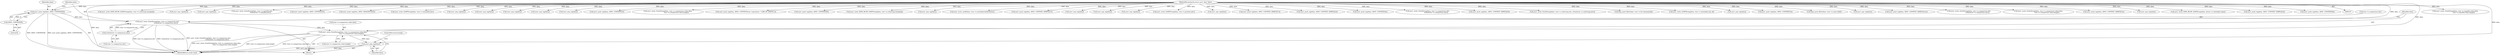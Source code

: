digraph "1_samba_530d50a1abdcdf4d1775652d4c456c1274d83d8d_1@API" {
"1000510" [label="(Call,asn1_write_OctetString(data, tree->u.comparison.value.data,\n                                     tree->u.comparison.value.length))"];
"1000493" [label="(Call,asn1_write_OctetString(data, tree->u.comparison.attr,\n                                     strlen(tree->u.comparison.attr)))"];
"1000489" [label="(Call,asn1_push_tag(data, ASN1_CONTEXT(8)))"];
"1000108" [label="(MethodParameterIn,struct asn1_data *data)"];
"1000491" [label="(Call,ASN1_CONTEXT(8))"];
"1000502" [label="(Call,strlen(tree->u.comparison.attr))"];
"1000530" [label="(Call,asn1_pop_tag(data))"];
"1000209" [label="(Call,asn1_write_OctetString(data, tree->u.equality.value.data,\n                                     tree->u.equality.value.length))"];
"1000493" [label="(Call,asn1_write_OctetString(data, tree->u.comparison.attr,\n                                     strlen(tree->u.comparison.attr)))"];
"1000116" [label="(Block,)"];
"1000294" [label="(Call,asn1_write_DATA_BLOB_LDAPString(data, tree->u.substring.chunks[i]))"];
"1000560" [label="(Call,asn1_pop_tag(data))"];
"1000464" [label="(Call,asn1_pop_tag(data))"];
"1000532" [label="(ControlStructure,break;)"];
"1000192" [label="(Call,asn1_write_OctetString(data, tree->u.equality.attr,\n                                     strlen(tree->u.equality.attr)))"];
"1000378" [label="(Call,asn1_push_tag(data, ASN1_CONTEXT(5)))"];
"1000254" [label="(Call,asn1_push_tag(data, ASN1_SEQUENCE(0)))"];
"1000575" [label="(Call,asn1_write_LDAPString(data, tree->u.extended.attr))"];
"1000491" [label="(Call,ASN1_CONTEXT(8))"];
"1000372" [label="(Call,asn1_pop_tag(data))"];
"1000584" [label="(Call,asn1_pop_tag(data))"];
"1000600" [label="(Call,asn1_pop_tag(data))"];
"1000184" [label="(Call,asn1_pop_tag(data))"];
"1000368" [label="(Call,asn1_pop_tag(data))"];
"1000492" [label="(Literal,8)"];
"1000166" [label="(Call,asn1_push_tag(data, ASN1_CONTEXT(2)))"];
"1000399" [label="(Call,asn1_write_OctetString(data, tree->u.comparison.value.data,\n                                     tree->u.comparison.value.length))"];
"1000119" [label="(Call,asn1_push_tag(data, ASN1_CONTEXT(tree->operation==LDB_OP_AND?0:1)))"];
"1000534" [label="(Call,asn1_push_tag(data, ASN1_CONTEXT(9)))"];
"1000521" [label="(Call,tree->u.comparison.value.length)"];
"1000357" [label="(Call,asn1_write_DATA_BLOB_LDAPString(data, tree->u.substring.chunks[i]))"];
"1000503" [label="(Call,tree->u.comparison.attr)"];
"1000162" [label="(Call,asn1_pop_tag(data))"];
"1000489" [label="(Call,asn1_push_tag(data, ASN1_CONTEXT(8)))"];
"1000606" [label="(Call,asn1_write_uint8(data, tree->u.extended.dnAttributes))"];
"1000531" [label="(Identifier,data)"];
"1000547" [label="(Call,asn1_push_tag(data, ASN1_CONTEXT_SIMPLE(1)))"];
"1000108" [label="(MethodParameterIn,struct asn1_data *data)"];
"1000419" [label="(Call,asn1_pop_tag(data))"];
"1000510" [label="(Call,asn1_write_OctetString(data, tree->u.comparison.value.data,\n                                     tree->u.comparison.value.length))"];
"1000615" [label="(Call,asn1_pop_tag(data))"];
"1000229" [label="(Call,asn1_pop_tag(data))"];
"1000472" [label="(Call,asn1_write_LDAPString(data, tree->u.present.attr))"];
"1000374" [label="(Call,asn1_pop_tag(data))"];
"1000468" [label="(Call,asn1_push_tag(data, ASN1_CONTEXT_SIMPLE(7)))"];
"1000571" [label="(Call,asn1_push_tag(data, ASN1_CONTEXT_SIMPLE(2)))"];
"1000233" [label="(Call,asn1_push_tag(data, ASN1_CONTEXT(4)))"];
"1000382" [label="(Call,asn1_write_OctetString(data, tree->u.comparison.attr,\n                                     strlen(tree->u.comparison.attr)))"];
"1000290" [label="(Call,asn1_push_tag(data, ASN1_CONTEXT_SIMPLE(0)))"];
"1000494" [label="(Identifier,data)"];
"1000490" [label="(Identifier,data)"];
"1000237" [label="(Call,asn1_write_OctetString(data, tree->u.substring.attr, strlen(tree->u.substring.attr)))"];
"1000502" [label="(Call,strlen(tree->u.comparison.attr))"];
"1000148" [label="(Call,ldap_push_filter(data, tree->u.list.elements[i]))"];
"1000551" [label="(Call,asn1_write_LDAPString(data, tree->u.extended.rule_id))"];
"1000530" [label="(Call,asn1_pop_tag(data))"];
"1000511" [label="(Identifier,data)"];
"1000617" [label="(Call,asn1_pop_tag(data))"];
"1000495" [label="(Call,tree->u.comparison.attr)"];
"1000188" [label="(Call,asn1_push_tag(data, ASN1_CONTEXT(3)))"];
"1000172" [label="(Call,ldap_push_filter(data, tree->u.isnot.child))"];
"1000305" [label="(Call,asn1_pop_tag(data))"];
"1000353" [label="(Call,asn1_push_tag(data, ASN1_CONTEXT_SIMPLE(ctx)))"];
"1000427" [label="(Call,asn1_write_OctetString(data, tree->u.comparison.attr,\n                                     strlen(tree->u.comparison.attr)))"];
"1000444" [label="(Call,asn1_write_OctetString(data, tree->u.comparison.value.data,\n                                     tree->u.comparison.value.length))"];
"1000586" [label="(Call,asn1_push_tag(data, ASN1_CONTEXT_SIMPLE(3)))"];
"1000481" [label="(Call,asn1_pop_tag(data))"];
"1000628" [label="(MethodReturn,static bool)"];
"1000590" [label="(Call,asn1_write_DATA_BLOB_LDAPString(data, &tree->u.extended.value))"];
"1000602" [label="(Call,asn1_push_tag(data, ASN1_CONTEXT_SIMPLE(4)))"];
"1000512" [label="(Call,tree->u.comparison.value.data)"];
"1000423" [label="(Call,asn1_push_tag(data, ASN1_CONTEXT(6)))"];
"1000510" -> "1000116"  [label="AST: "];
"1000510" -> "1000521"  [label="CFG: "];
"1000511" -> "1000510"  [label="AST: "];
"1000512" -> "1000510"  [label="AST: "];
"1000521" -> "1000510"  [label="AST: "];
"1000531" -> "1000510"  [label="CFG: "];
"1000510" -> "1000628"  [label="DDG: tree->u.comparison.value.length"];
"1000510" -> "1000628"  [label="DDG: tree->u.comparison.value.data"];
"1000510" -> "1000628"  [label="DDG: asn1_write_OctetString(data, tree->u.comparison.value.data,\n                                     tree->u.comparison.value.length)"];
"1000493" -> "1000510"  [label="DDG: data"];
"1000108" -> "1000510"  [label="DDG: data"];
"1000510" -> "1000530"  [label="DDG: data"];
"1000493" -> "1000116"  [label="AST: "];
"1000493" -> "1000502"  [label="CFG: "];
"1000494" -> "1000493"  [label="AST: "];
"1000495" -> "1000493"  [label="AST: "];
"1000502" -> "1000493"  [label="AST: "];
"1000511" -> "1000493"  [label="CFG: "];
"1000493" -> "1000628"  [label="DDG: asn1_write_OctetString(data, tree->u.comparison.attr,\n                                     strlen(tree->u.comparison.attr))"];
"1000493" -> "1000628"  [label="DDG: tree->u.comparison.attr"];
"1000493" -> "1000628"  [label="DDG: strlen(tree->u.comparison.attr)"];
"1000489" -> "1000493"  [label="DDG: data"];
"1000108" -> "1000493"  [label="DDG: data"];
"1000502" -> "1000493"  [label="DDG: tree->u.comparison.attr"];
"1000489" -> "1000116"  [label="AST: "];
"1000489" -> "1000491"  [label="CFG: "];
"1000490" -> "1000489"  [label="AST: "];
"1000491" -> "1000489"  [label="AST: "];
"1000494" -> "1000489"  [label="CFG: "];
"1000489" -> "1000628"  [label="DDG: asn1_push_tag(data, ASN1_CONTEXT(8))"];
"1000489" -> "1000628"  [label="DDG: ASN1_CONTEXT(8)"];
"1000108" -> "1000489"  [label="DDG: data"];
"1000491" -> "1000489"  [label="DDG: 8"];
"1000108" -> "1000107"  [label="AST: "];
"1000108" -> "1000628"  [label="DDG: data"];
"1000108" -> "1000119"  [label="DDG: data"];
"1000108" -> "1000148"  [label="DDG: data"];
"1000108" -> "1000162"  [label="DDG: data"];
"1000108" -> "1000166"  [label="DDG: data"];
"1000108" -> "1000172"  [label="DDG: data"];
"1000108" -> "1000184"  [label="DDG: data"];
"1000108" -> "1000188"  [label="DDG: data"];
"1000108" -> "1000192"  [label="DDG: data"];
"1000108" -> "1000209"  [label="DDG: data"];
"1000108" -> "1000229"  [label="DDG: data"];
"1000108" -> "1000233"  [label="DDG: data"];
"1000108" -> "1000237"  [label="DDG: data"];
"1000108" -> "1000254"  [label="DDG: data"];
"1000108" -> "1000290"  [label="DDG: data"];
"1000108" -> "1000294"  [label="DDG: data"];
"1000108" -> "1000305"  [label="DDG: data"];
"1000108" -> "1000353"  [label="DDG: data"];
"1000108" -> "1000357"  [label="DDG: data"];
"1000108" -> "1000368"  [label="DDG: data"];
"1000108" -> "1000372"  [label="DDG: data"];
"1000108" -> "1000374"  [label="DDG: data"];
"1000108" -> "1000378"  [label="DDG: data"];
"1000108" -> "1000382"  [label="DDG: data"];
"1000108" -> "1000399"  [label="DDG: data"];
"1000108" -> "1000419"  [label="DDG: data"];
"1000108" -> "1000423"  [label="DDG: data"];
"1000108" -> "1000427"  [label="DDG: data"];
"1000108" -> "1000444"  [label="DDG: data"];
"1000108" -> "1000464"  [label="DDG: data"];
"1000108" -> "1000468"  [label="DDG: data"];
"1000108" -> "1000472"  [label="DDG: data"];
"1000108" -> "1000481"  [label="DDG: data"];
"1000108" -> "1000530"  [label="DDG: data"];
"1000108" -> "1000534"  [label="DDG: data"];
"1000108" -> "1000547"  [label="DDG: data"];
"1000108" -> "1000551"  [label="DDG: data"];
"1000108" -> "1000560"  [label="DDG: data"];
"1000108" -> "1000571"  [label="DDG: data"];
"1000108" -> "1000575"  [label="DDG: data"];
"1000108" -> "1000584"  [label="DDG: data"];
"1000108" -> "1000586"  [label="DDG: data"];
"1000108" -> "1000590"  [label="DDG: data"];
"1000108" -> "1000600"  [label="DDG: data"];
"1000108" -> "1000602"  [label="DDG: data"];
"1000108" -> "1000606"  [label="DDG: data"];
"1000108" -> "1000615"  [label="DDG: data"];
"1000108" -> "1000617"  [label="DDG: data"];
"1000491" -> "1000492"  [label="CFG: "];
"1000492" -> "1000491"  [label="AST: "];
"1000502" -> "1000503"  [label="CFG: "];
"1000503" -> "1000502"  [label="AST: "];
"1000530" -> "1000116"  [label="AST: "];
"1000530" -> "1000531"  [label="CFG: "];
"1000531" -> "1000530"  [label="AST: "];
"1000532" -> "1000530"  [label="CFG: "];
"1000530" -> "1000628"  [label="DDG: data"];
"1000530" -> "1000628"  [label="DDG: asn1_pop_tag(data)"];
}
